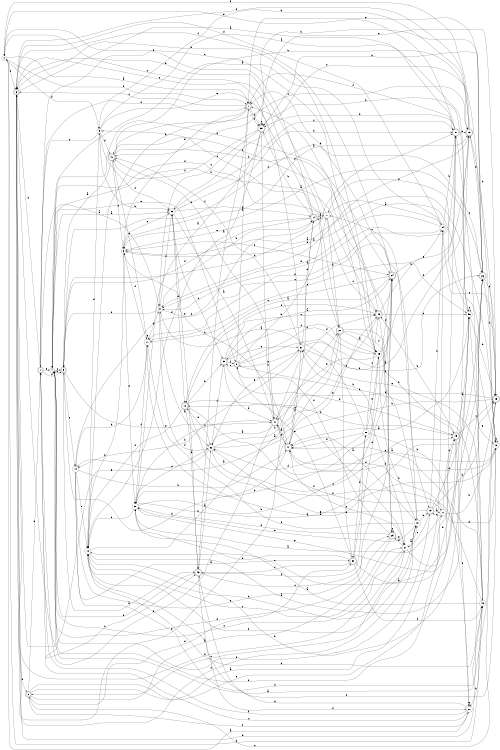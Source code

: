 digraph n39_4 {
__start0 [label="" shape="none"];

rankdir=LR;
size="8,5";

s0 [style="filled", color="black", fillcolor="white" shape="circle", label="0"];
s1 [style="rounded,filled", color="black", fillcolor="white" shape="doublecircle", label="1"];
s2 [style="rounded,filled", color="black", fillcolor="white" shape="doublecircle", label="2"];
s3 [style="filled", color="black", fillcolor="white" shape="circle", label="3"];
s4 [style="filled", color="black", fillcolor="white" shape="circle", label="4"];
s5 [style="rounded,filled", color="black", fillcolor="white" shape="doublecircle", label="5"];
s6 [style="rounded,filled", color="black", fillcolor="white" shape="doublecircle", label="6"];
s7 [style="rounded,filled", color="black", fillcolor="white" shape="doublecircle", label="7"];
s8 [style="rounded,filled", color="black", fillcolor="white" shape="doublecircle", label="8"];
s9 [style="filled", color="black", fillcolor="white" shape="circle", label="9"];
s10 [style="rounded,filled", color="black", fillcolor="white" shape="doublecircle", label="10"];
s11 [style="filled", color="black", fillcolor="white" shape="circle", label="11"];
s12 [style="filled", color="black", fillcolor="white" shape="circle", label="12"];
s13 [style="rounded,filled", color="black", fillcolor="white" shape="doublecircle", label="13"];
s14 [style="rounded,filled", color="black", fillcolor="white" shape="doublecircle", label="14"];
s15 [style="rounded,filled", color="black", fillcolor="white" shape="doublecircle", label="15"];
s16 [style="filled", color="black", fillcolor="white" shape="circle", label="16"];
s17 [style="filled", color="black", fillcolor="white" shape="circle", label="17"];
s18 [style="filled", color="black", fillcolor="white" shape="circle", label="18"];
s19 [style="rounded,filled", color="black", fillcolor="white" shape="doublecircle", label="19"];
s20 [style="filled", color="black", fillcolor="white" shape="circle", label="20"];
s21 [style="filled", color="black", fillcolor="white" shape="circle", label="21"];
s22 [style="rounded,filled", color="black", fillcolor="white" shape="doublecircle", label="22"];
s23 [style="rounded,filled", color="black", fillcolor="white" shape="doublecircle", label="23"];
s24 [style="rounded,filled", color="black", fillcolor="white" shape="doublecircle", label="24"];
s25 [style="filled", color="black", fillcolor="white" shape="circle", label="25"];
s26 [style="rounded,filled", color="black", fillcolor="white" shape="doublecircle", label="26"];
s27 [style="filled", color="black", fillcolor="white" shape="circle", label="27"];
s28 [style="filled", color="black", fillcolor="white" shape="circle", label="28"];
s29 [style="rounded,filled", color="black", fillcolor="white" shape="doublecircle", label="29"];
s30 [style="rounded,filled", color="black", fillcolor="white" shape="doublecircle", label="30"];
s31 [style="filled", color="black", fillcolor="white" shape="circle", label="31"];
s32 [style="filled", color="black", fillcolor="white" shape="circle", label="32"];
s33 [style="filled", color="black", fillcolor="white" shape="circle", label="33"];
s34 [style="filled", color="black", fillcolor="white" shape="circle", label="34"];
s35 [style="rounded,filled", color="black", fillcolor="white" shape="doublecircle", label="35"];
s36 [style="filled", color="black", fillcolor="white" shape="circle", label="36"];
s37 [style="rounded,filled", color="black", fillcolor="white" shape="doublecircle", label="37"];
s38 [style="filled", color="black", fillcolor="white" shape="circle", label="38"];
s39 [style="rounded,filled", color="black", fillcolor="white" shape="doublecircle", label="39"];
s40 [style="rounded,filled", color="black", fillcolor="white" shape="doublecircle", label="40"];
s41 [style="rounded,filled", color="black", fillcolor="white" shape="doublecircle", label="41"];
s42 [style="filled", color="black", fillcolor="white" shape="circle", label="42"];
s43 [style="rounded,filled", color="black", fillcolor="white" shape="doublecircle", label="43"];
s44 [style="filled", color="black", fillcolor="white" shape="circle", label="44"];
s45 [style="rounded,filled", color="black", fillcolor="white" shape="doublecircle", label="45"];
s46 [style="filled", color="black", fillcolor="white" shape="circle", label="46"];
s47 [style="rounded,filled", color="black", fillcolor="white" shape="doublecircle", label="47"];
s0 -> s7 [label="a"];
s0 -> s9 [label="b"];
s0 -> s31 [label="c"];
s0 -> s46 [label="d"];
s0 -> s7 [label="e"];
s0 -> s6 [label="f"];
s1 -> s42 [label="a"];
s1 -> s6 [label="b"];
s1 -> s25 [label="c"];
s1 -> s5 [label="d"];
s1 -> s4 [label="e"];
s1 -> s7 [label="f"];
s2 -> s34 [label="a"];
s2 -> s1 [label="b"];
s2 -> s21 [label="c"];
s2 -> s30 [label="d"];
s2 -> s37 [label="e"];
s2 -> s20 [label="f"];
s3 -> s16 [label="a"];
s3 -> s12 [label="b"];
s3 -> s33 [label="c"];
s3 -> s13 [label="d"];
s3 -> s38 [label="e"];
s3 -> s24 [label="f"];
s4 -> s33 [label="a"];
s4 -> s23 [label="b"];
s4 -> s5 [label="c"];
s4 -> s24 [label="d"];
s4 -> s8 [label="e"];
s4 -> s19 [label="f"];
s5 -> s43 [label="a"];
s5 -> s4 [label="b"];
s5 -> s44 [label="c"];
s5 -> s37 [label="d"];
s5 -> s41 [label="e"];
s5 -> s26 [label="f"];
s6 -> s37 [label="a"];
s6 -> s25 [label="b"];
s6 -> s43 [label="c"];
s6 -> s26 [label="d"];
s6 -> s2 [label="e"];
s6 -> s18 [label="f"];
s7 -> s43 [label="a"];
s7 -> s12 [label="b"];
s7 -> s6 [label="c"];
s7 -> s39 [label="d"];
s7 -> s3 [label="e"];
s7 -> s39 [label="f"];
s8 -> s7 [label="a"];
s8 -> s27 [label="b"];
s8 -> s31 [label="c"];
s8 -> s25 [label="d"];
s8 -> s35 [label="e"];
s8 -> s26 [label="f"];
s9 -> s36 [label="a"];
s9 -> s33 [label="b"];
s9 -> s1 [label="c"];
s9 -> s40 [label="d"];
s9 -> s22 [label="e"];
s9 -> s33 [label="f"];
s10 -> s43 [label="a"];
s10 -> s35 [label="b"];
s10 -> s21 [label="c"];
s10 -> s17 [label="d"];
s10 -> s32 [label="e"];
s10 -> s12 [label="f"];
s11 -> s16 [label="a"];
s11 -> s44 [label="b"];
s11 -> s36 [label="c"];
s11 -> s42 [label="d"];
s11 -> s11 [label="e"];
s11 -> s3 [label="f"];
s12 -> s26 [label="a"];
s12 -> s14 [label="b"];
s12 -> s21 [label="c"];
s12 -> s9 [label="d"];
s12 -> s36 [label="e"];
s12 -> s18 [label="f"];
s13 -> s42 [label="a"];
s13 -> s9 [label="b"];
s13 -> s12 [label="c"];
s13 -> s6 [label="d"];
s13 -> s26 [label="e"];
s13 -> s0 [label="f"];
s14 -> s27 [label="a"];
s14 -> s39 [label="b"];
s14 -> s6 [label="c"];
s14 -> s5 [label="d"];
s14 -> s3 [label="e"];
s14 -> s0 [label="f"];
s15 -> s36 [label="a"];
s15 -> s23 [label="b"];
s15 -> s45 [label="c"];
s15 -> s10 [label="d"];
s15 -> s4 [label="e"];
s15 -> s20 [label="f"];
s16 -> s47 [label="a"];
s16 -> s40 [label="b"];
s16 -> s16 [label="c"];
s16 -> s41 [label="d"];
s16 -> s3 [label="e"];
s16 -> s43 [label="f"];
s17 -> s38 [label="a"];
s17 -> s45 [label="b"];
s17 -> s19 [label="c"];
s17 -> s15 [label="d"];
s17 -> s16 [label="e"];
s17 -> s47 [label="f"];
s18 -> s47 [label="a"];
s18 -> s19 [label="b"];
s18 -> s27 [label="c"];
s18 -> s12 [label="d"];
s18 -> s38 [label="e"];
s18 -> s11 [label="f"];
s19 -> s17 [label="a"];
s19 -> s45 [label="b"];
s19 -> s21 [label="c"];
s19 -> s36 [label="d"];
s19 -> s32 [label="e"];
s19 -> s34 [label="f"];
s20 -> s0 [label="a"];
s20 -> s46 [label="b"];
s20 -> s1 [label="c"];
s20 -> s12 [label="d"];
s20 -> s20 [label="e"];
s20 -> s1 [label="f"];
s21 -> s18 [label="a"];
s21 -> s31 [label="b"];
s21 -> s4 [label="c"];
s21 -> s29 [label="d"];
s21 -> s26 [label="e"];
s21 -> s6 [label="f"];
s22 -> s25 [label="a"];
s22 -> s15 [label="b"];
s22 -> s9 [label="c"];
s22 -> s30 [label="d"];
s22 -> s6 [label="e"];
s22 -> s18 [label="f"];
s23 -> s44 [label="a"];
s23 -> s34 [label="b"];
s23 -> s36 [label="c"];
s23 -> s29 [label="d"];
s23 -> s10 [label="e"];
s23 -> s40 [label="f"];
s24 -> s10 [label="a"];
s24 -> s7 [label="b"];
s24 -> s11 [label="c"];
s24 -> s30 [label="d"];
s24 -> s37 [label="e"];
s24 -> s6 [label="f"];
s25 -> s7 [label="a"];
s25 -> s18 [label="b"];
s25 -> s24 [label="c"];
s25 -> s13 [label="d"];
s25 -> s41 [label="e"];
s25 -> s35 [label="f"];
s26 -> s3 [label="a"];
s26 -> s39 [label="b"];
s26 -> s33 [label="c"];
s26 -> s45 [label="d"];
s26 -> s7 [label="e"];
s26 -> s16 [label="f"];
s27 -> s34 [label="a"];
s27 -> s22 [label="b"];
s27 -> s23 [label="c"];
s27 -> s4 [label="d"];
s27 -> s6 [label="e"];
s27 -> s14 [label="f"];
s28 -> s42 [label="a"];
s28 -> s20 [label="b"];
s28 -> s23 [label="c"];
s28 -> s32 [label="d"];
s28 -> s25 [label="e"];
s28 -> s47 [label="f"];
s29 -> s2 [label="a"];
s29 -> s38 [label="b"];
s29 -> s29 [label="c"];
s29 -> s4 [label="d"];
s29 -> s21 [label="e"];
s29 -> s8 [label="f"];
s30 -> s17 [label="a"];
s30 -> s38 [label="b"];
s30 -> s43 [label="c"];
s30 -> s28 [label="d"];
s30 -> s8 [label="e"];
s30 -> s46 [label="f"];
s31 -> s13 [label="a"];
s31 -> s44 [label="b"];
s31 -> s24 [label="c"];
s31 -> s14 [label="d"];
s31 -> s32 [label="e"];
s31 -> s40 [label="f"];
s32 -> s22 [label="a"];
s32 -> s22 [label="b"];
s32 -> s15 [label="c"];
s32 -> s38 [label="d"];
s32 -> s6 [label="e"];
s32 -> s35 [label="f"];
s33 -> s41 [label="a"];
s33 -> s37 [label="b"];
s33 -> s35 [label="c"];
s33 -> s14 [label="d"];
s33 -> s10 [label="e"];
s33 -> s37 [label="f"];
s34 -> s4 [label="a"];
s34 -> s37 [label="b"];
s34 -> s45 [label="c"];
s34 -> s6 [label="d"];
s34 -> s42 [label="e"];
s34 -> s11 [label="f"];
s35 -> s24 [label="a"];
s35 -> s41 [label="b"];
s35 -> s23 [label="c"];
s35 -> s15 [label="d"];
s35 -> s31 [label="e"];
s35 -> s8 [label="f"];
s36 -> s47 [label="a"];
s36 -> s39 [label="b"];
s36 -> s36 [label="c"];
s36 -> s45 [label="d"];
s36 -> s16 [label="e"];
s36 -> s27 [label="f"];
s37 -> s42 [label="a"];
s37 -> s13 [label="b"];
s37 -> s46 [label="c"];
s37 -> s39 [label="d"];
s37 -> s0 [label="e"];
s37 -> s7 [label="f"];
s38 -> s26 [label="a"];
s38 -> s24 [label="b"];
s38 -> s12 [label="c"];
s38 -> s25 [label="d"];
s38 -> s15 [label="e"];
s38 -> s11 [label="f"];
s39 -> s38 [label="a"];
s39 -> s41 [label="b"];
s39 -> s42 [label="c"];
s39 -> s12 [label="d"];
s39 -> s39 [label="e"];
s39 -> s40 [label="f"];
s40 -> s5 [label="a"];
s40 -> s13 [label="b"];
s40 -> s3 [label="c"];
s40 -> s29 [label="d"];
s40 -> s11 [label="e"];
s40 -> s13 [label="f"];
s41 -> s32 [label="a"];
s41 -> s40 [label="b"];
s41 -> s47 [label="c"];
s41 -> s23 [label="d"];
s41 -> s1 [label="e"];
s41 -> s38 [label="f"];
s42 -> s32 [label="a"];
s42 -> s14 [label="b"];
s42 -> s19 [label="c"];
s42 -> s32 [label="d"];
s42 -> s5 [label="e"];
s42 -> s33 [label="f"];
s43 -> s32 [label="a"];
s43 -> s4 [label="b"];
s43 -> s24 [label="c"];
s43 -> s20 [label="d"];
s43 -> s33 [label="e"];
s43 -> s28 [label="f"];
s44 -> s30 [label="a"];
s44 -> s47 [label="b"];
s44 -> s29 [label="c"];
s44 -> s46 [label="d"];
s44 -> s12 [label="e"];
s44 -> s14 [label="f"];
s45 -> s4 [label="a"];
s45 -> s47 [label="b"];
s45 -> s2 [label="c"];
s45 -> s13 [label="d"];
s45 -> s39 [label="e"];
s45 -> s41 [label="f"];
s46 -> s38 [label="a"];
s46 -> s8 [label="b"];
s46 -> s47 [label="c"];
s46 -> s12 [label="d"];
s46 -> s31 [label="e"];
s46 -> s10 [label="f"];
s47 -> s41 [label="a"];
s47 -> s3 [label="b"];
s47 -> s21 [label="c"];
s47 -> s5 [label="d"];
s47 -> s23 [label="e"];
s47 -> s31 [label="f"];

}
